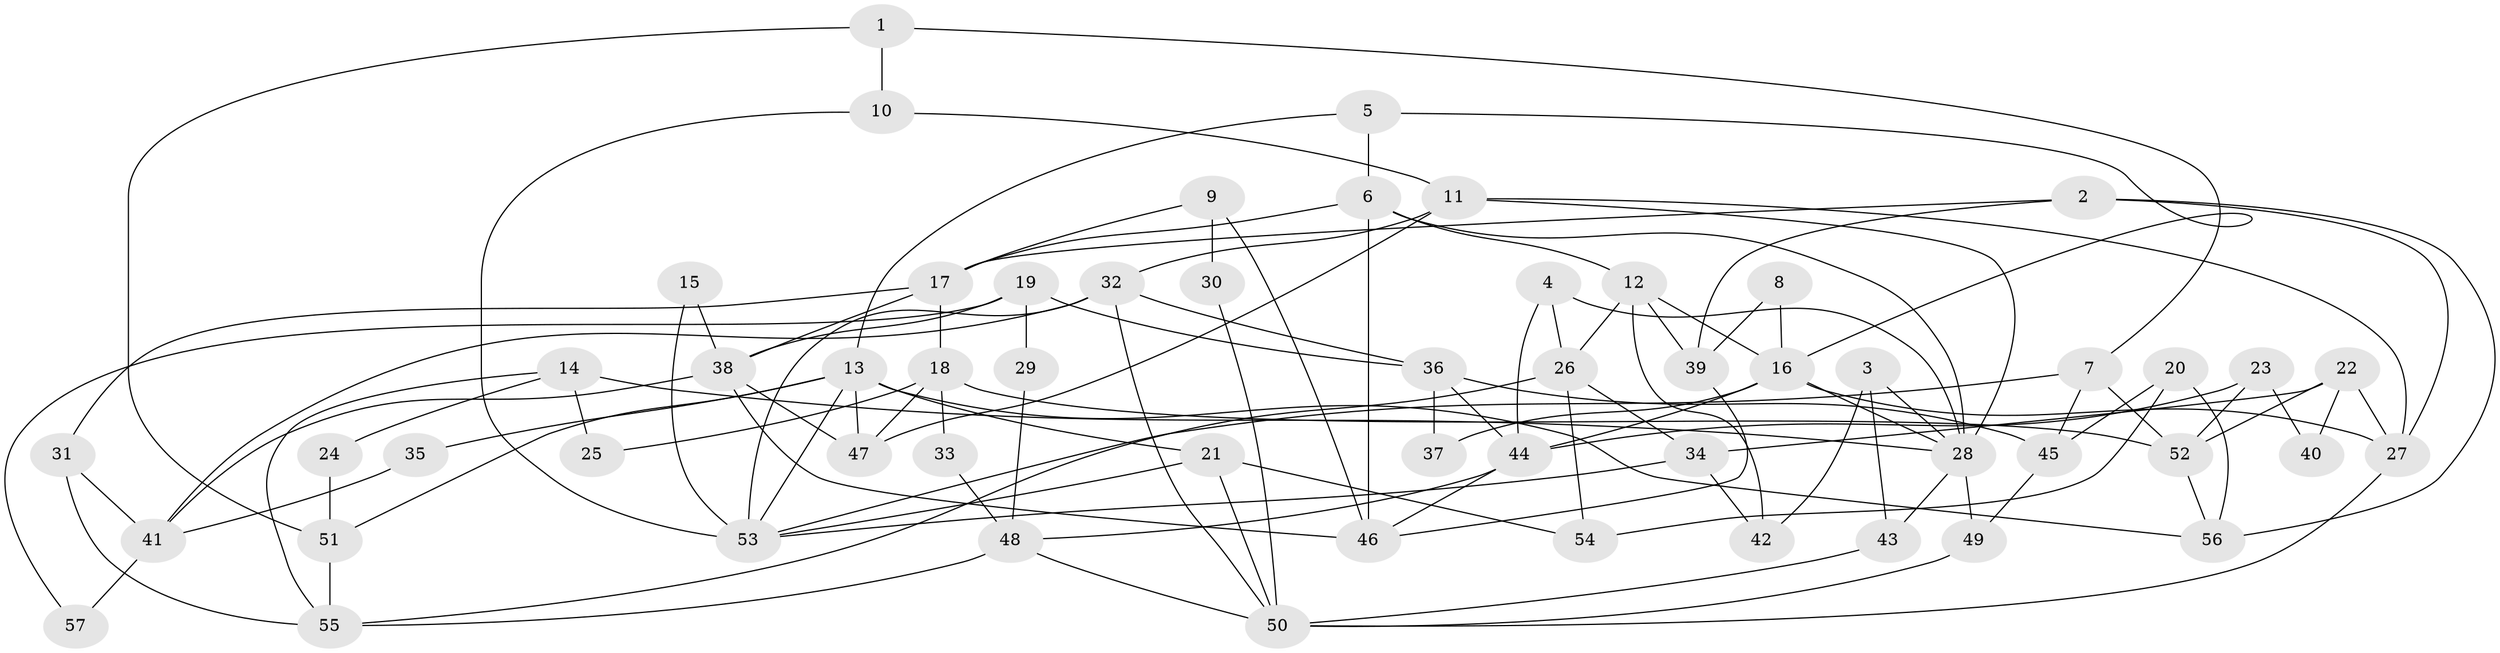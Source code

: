 // Generated by graph-tools (version 1.1) at 2025/26/03/09/25 03:26:19]
// undirected, 57 vertices, 114 edges
graph export_dot {
graph [start="1"]
  node [color=gray90,style=filled];
  1;
  2;
  3;
  4;
  5;
  6;
  7;
  8;
  9;
  10;
  11;
  12;
  13;
  14;
  15;
  16;
  17;
  18;
  19;
  20;
  21;
  22;
  23;
  24;
  25;
  26;
  27;
  28;
  29;
  30;
  31;
  32;
  33;
  34;
  35;
  36;
  37;
  38;
  39;
  40;
  41;
  42;
  43;
  44;
  45;
  46;
  47;
  48;
  49;
  50;
  51;
  52;
  53;
  54;
  55;
  56;
  57;
  1 -- 10;
  1 -- 7;
  1 -- 51;
  2 -- 27;
  2 -- 56;
  2 -- 17;
  2 -- 39;
  3 -- 42;
  3 -- 43;
  3 -- 28;
  4 -- 28;
  4 -- 44;
  4 -- 26;
  5 -- 16;
  5 -- 13;
  5 -- 6;
  6 -- 28;
  6 -- 12;
  6 -- 17;
  6 -- 46;
  7 -- 45;
  7 -- 52;
  7 -- 53;
  8 -- 39;
  8 -- 16;
  9 -- 46;
  9 -- 17;
  9 -- 30;
  10 -- 11;
  10 -- 53;
  11 -- 32;
  11 -- 27;
  11 -- 28;
  11 -- 47;
  12 -- 39;
  12 -- 16;
  12 -- 26;
  12 -- 42;
  13 -- 21;
  13 -- 51;
  13 -- 35;
  13 -- 47;
  13 -- 53;
  13 -- 56;
  14 -- 28;
  14 -- 55;
  14 -- 24;
  14 -- 25;
  15 -- 53;
  15 -- 38;
  16 -- 28;
  16 -- 27;
  16 -- 37;
  16 -- 44;
  17 -- 18;
  17 -- 31;
  17 -- 38;
  18 -- 47;
  18 -- 25;
  18 -- 33;
  18 -- 52;
  19 -- 36;
  19 -- 38;
  19 -- 29;
  19 -- 57;
  20 -- 54;
  20 -- 56;
  20 -- 45;
  21 -- 50;
  21 -- 53;
  21 -- 54;
  22 -- 27;
  22 -- 34;
  22 -- 40;
  22 -- 52;
  23 -- 52;
  23 -- 44;
  23 -- 40;
  24 -- 51;
  26 -- 34;
  26 -- 54;
  26 -- 55;
  27 -- 50;
  28 -- 43;
  28 -- 49;
  29 -- 48;
  30 -- 50;
  31 -- 55;
  31 -- 41;
  32 -- 53;
  32 -- 41;
  32 -- 36;
  32 -- 50;
  33 -- 48;
  34 -- 53;
  34 -- 42;
  35 -- 41;
  36 -- 44;
  36 -- 37;
  36 -- 45;
  38 -- 47;
  38 -- 41;
  38 -- 46;
  39 -- 46;
  41 -- 57;
  43 -- 50;
  44 -- 46;
  44 -- 48;
  45 -- 49;
  48 -- 50;
  48 -- 55;
  49 -- 50;
  51 -- 55;
  52 -- 56;
}
